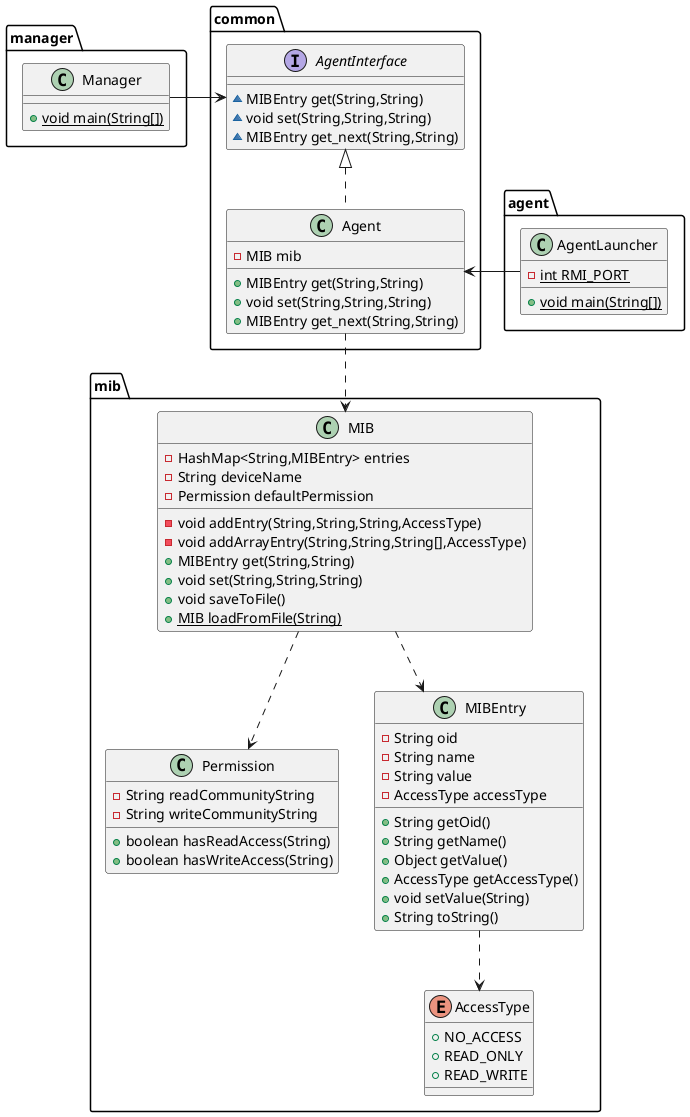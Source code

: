 @startuml
class manager.Manager {
+ {static} void main(String[])
}
class mib.Permission {
- String readCommunityString
- String writeCommunityString
+ boolean hasReadAccess(String)
+ boolean hasWriteAccess(String)
}
enum mib.AccessType {
+  NO_ACCESS
+  READ_ONLY
+  READ_WRITE
}
interface common.AgentInterface {
~ MIBEntry get(String,String)
~ void set(String,String,String)
~ MIBEntry get_next(String,String)
}
class mib.MIBEntry {
- String oid
- String name
- String value
- AccessType accessType
+ String getOid()
+ String getName()
+ Object getValue()
+ AccessType getAccessType()
+ void setValue(String)
+ String toString()
}
class common.Agent {
- MIB mib
+ MIBEntry get(String,String)
+ void set(String,String,String)
+ MIBEntry get_next(String,String)
}
class mib.MIB {
- HashMap<String,MIBEntry> entries
- String deviceName
- Permission defaultPermission
- void addEntry(String,String,String,AccessType)
- void addArrayEntry(String,String,String[],AccessType)
+ MIBEntry get(String,String)
+ void set(String,String,String)
+ void saveToFile()
+ {static} MIB loadFromFile(String)
}
class agent.AgentLauncher {
- {static} int RMI_PORT
+ {static} void main(String[])
}


manager.Manager -> common.AgentInterface
agent.AgentLauncher -> common.Agent
common.AgentInterface <|.. common.Agent
common.Agent ..> mib.MIB
mib.MIB ..> mib.MIBEntry
mib.MIBEntry ..> mib.AccessType
mib.MIB ..> mib.Permission

@enduml